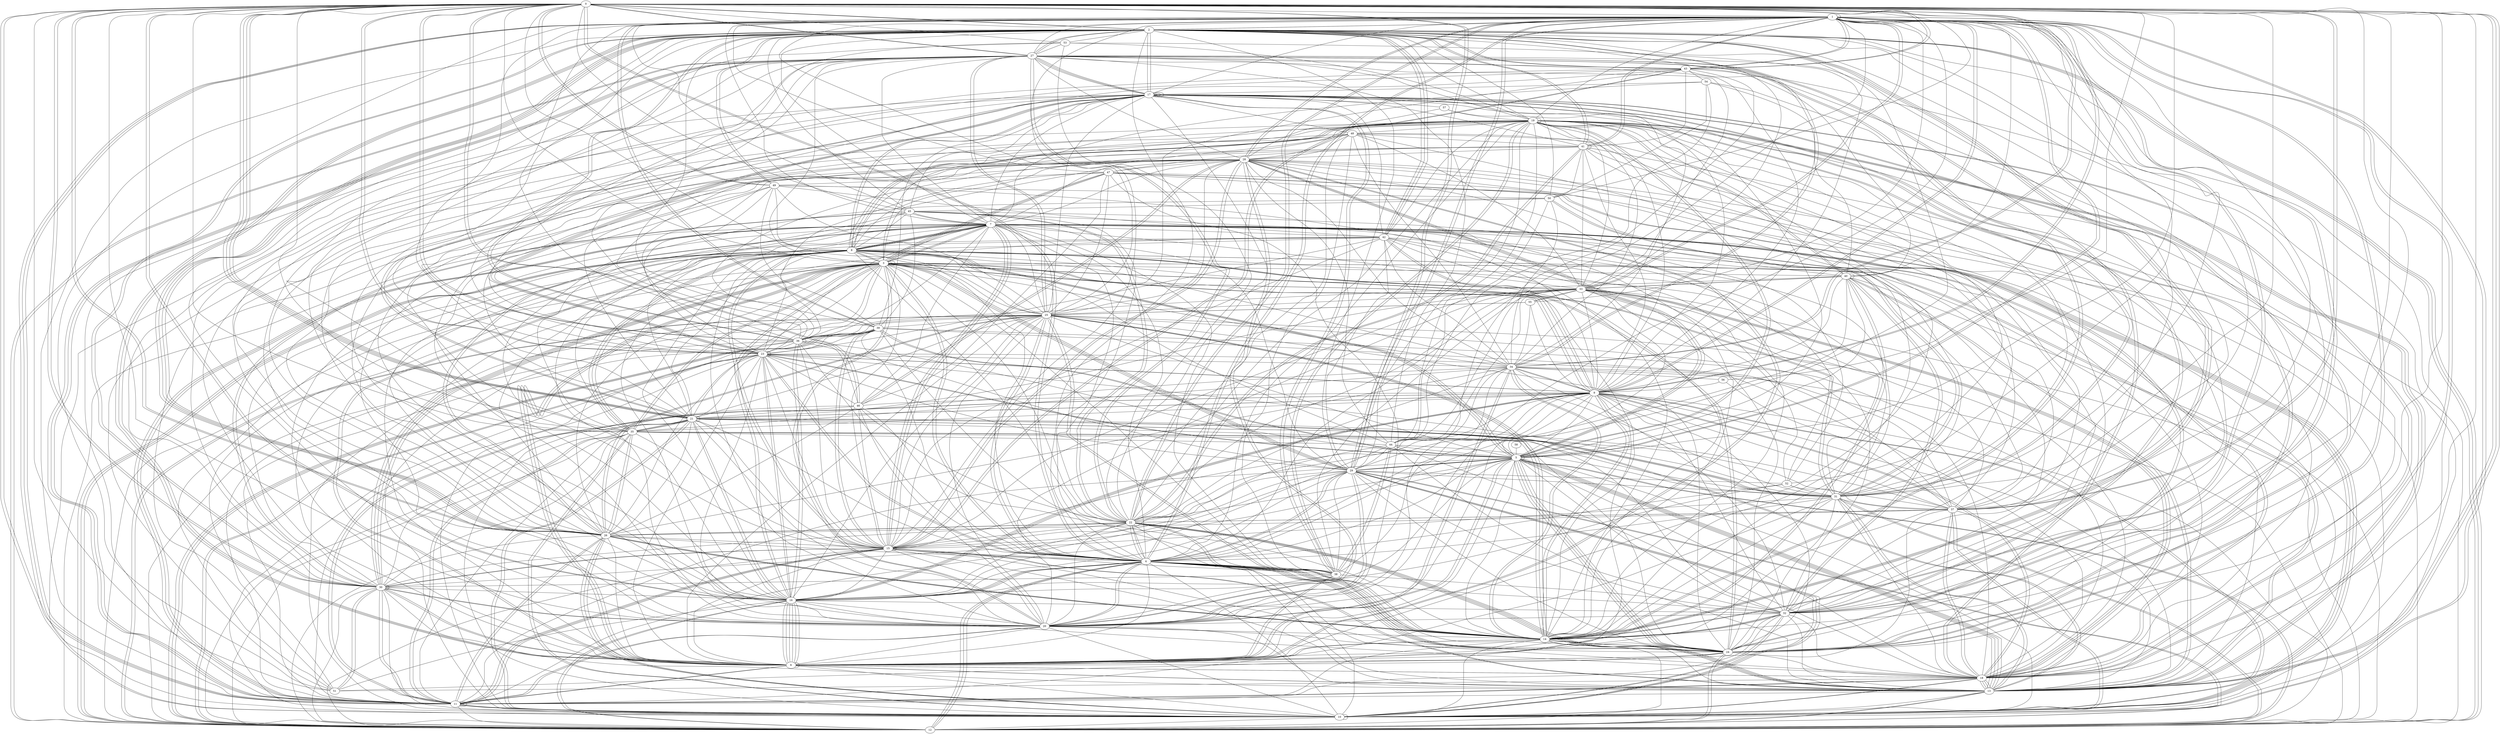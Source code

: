 graph G {
0;
1;
2;
3;
4;
5;
6;
7;
8;
9;
10;
11;
12;
13;
14;
15;
16;
17;
18;
19;
20;
21;
22;
23;
24;
25;
26;
27;
28;
29;
30;
31;
32;
33;
34;
35;
36;
37;
38;
39;
40;
41;
42;
43;
44;
45;
46;
47;
48;
49;
50;
51;
52;
53;
54;
55;
56;
57;
58;
22--29 ;
16--3 ;
11--27 ;
12--27 ;
29--0 ;
2--36 ;
52--31 ;
15--24 ;
9--19 ;
1--24 ;
17--38 ;
5--20 ;
0--25 ;
43--2 ;
3--27 ;
2--45 ;
4--16 ;
19--4 ;
34--9 ;
32--33 ;
11--12 ;
47--32 ;
3--31 ;
18--16 ;
28--5 ;
41--41 ;
27--2 ;
15--33 ;
0--10 ;
42--52 ;
8--21 ;
26--6 ;
44--5 ;
39--12 ;
22--1 ;
23--18 ;
7--22 ;
8--33 ;
20--10 ;
37--2 ;
6--13 ;
53--16 ;
8--28 ;
28--10 ;
5--10 ;
3--35 ;
33--41 ;
1--11 ;
31--7 ;
10--9 ;
20--0 ;
24--19 ;
14--27 ;
28--34 ;
6--30 ;
23--1 ;
56--9 ;
26--2 ;
13--40 ;
3--24 ;
7--15 ;
25--8 ;
6--18 ;
40--28 ;
3--23 ;
4--12 ;
32--17 ;
7--15 ;
22--27 ;
30--22 ;
40--40 ;
26--34 ;
41--22 ;
1--32 ;
21--32 ;
10--7 ;
5--19 ;
39--18 ;
44--27 ;
31--0 ;
9--5 ;
13--11 ;
0--37 ;
46--0 ;
19--2 ;
13--18 ;
8--4 ;
50--44 ;
41--2 ;
33--7 ;
40--6 ;
32--38 ;
10--32 ;
21--35 ;
18--31 ;
42--9 ;
26--35 ;
32--11 ;
32--20 ;
29--4 ;
6--10 ;
1--5 ;
34--6 ;
11--15 ;
22--15 ;
11--11 ;
43--10 ;
16--12 ;
51--30 ;
7--3 ;
1--18 ;
11--30 ;
30--34 ;
26--19 ;
14--48 ;
28--12 ;
38--3 ;
31--4 ;
22--41 ;
32--34 ;
1--41 ;
2--26 ;
15--8 ;
20--30 ;
16--0 ;
12--5 ;
27--17 ;
28--5 ;
34--50 ;
7--14 ;
11--11 ;
21--31 ;
35--11 ;
43--15 ;
23--2 ;
25--15 ;
27--12 ;
5--13 ;
42--17 ;
48--22 ;
37--18 ;
22--13 ;
27--17 ;
3--48 ;
51--3 ;
16--12 ;
12--2 ;
6--16 ;
15--30 ;
50--31 ;
30--11 ;
9--18 ;
34--56 ;
34--14 ;
13--0 ;
7--38 ;
5--23 ;
22--4 ;
2--42 ;
19--7 ;
31--21 ;
2--41 ;
28--16 ;
36--36 ;
26--10 ;
17--17 ;
27--16 ;
3--15 ;
17--21 ;
40--1 ;
40--4 ;
36--5 ;
6--15 ;
31--34 ;
22--45 ;
13--22 ;
46--7 ;
0--26 ;
36--28 ;
5--24 ;
10--37 ;
8--12 ;
7--8 ;
31--24 ;
3--34 ;
47--3 ;
35--31 ;
1--51 ;
4--25 ;
31--50 ;
14--26 ;
3--6 ;
7--36 ;
12--39 ;
32--5 ;
1--7 ;
25--21 ;
28--19 ;
35--12 ;
8--20 ;
36--23 ;
5--29 ;
31--42 ;
2--42 ;
51--30 ;
8--12 ;
47--3 ;
25--39 ;
14--3 ;
5--11 ;
35--3 ;
7--35 ;
31--12 ;
15--13 ;
4--20 ;
53--22 ;
6--9 ;
2--0 ;
5--2 ;
21--10 ;
11--10 ;
31--11 ;
30--15 ;
28--7 ;
21--0 ;
46--10 ;
50--2 ;
4--0 ;
24--17 ;
37--33 ;
49--25 ;
45--35 ;
18--4 ;
33--55 ;
11--21 ;
14--9 ;
9--15 ;
1--5 ;
33--5 ;
13--20 ;
3--3 ;
19--38 ;
46--20 ;
6--23 ;
12--8 ;
27--25 ;
1--28 ;
38--30 ;
1--29 ;
13--30 ;
18--7 ;
6--11 ;
18--1 ;
9--1 ;
4--12 ;
39--12 ;
28--1 ;
3--31 ;
18--13 ;
26--23 ;
11--14 ;
1--11 ;
11--27 ;
11--26 ;
15--20 ;
19--19 ;
7--2 ;
13--19 ;
5--28 ;
31--28 ;
6--14 ;
2--13 ;
19--32 ;
35--44 ;
51--19 ;
26--25 ;
10--36 ;
25--11 ;
45--39 ;
39--5 ;
10--26 ;
11--27 ;
46--36 ;
5--13 ;
29--20 ;
14--31 ;
5--8 ;
28--3 ;
24--32 ;
16--36 ;
6--16 ;
2--14 ;
8--41 ;
34--2 ;
9--16 ;
6--41 ;
18--19 ;
6--8 ;
17--2 ;
37--52 ;
36--0 ;
38--6 ;
0--45 ;
33--2 ;
32--2 ;
22--13 ;
40--32 ;
17--21 ;
18--42 ;
15--4 ;
41--24 ;
24--4 ;
17--1 ;
2--6 ;
37--10 ;
26--22 ;
9--29 ;
33--19 ;
0--4 ;
16--4 ;
21--16 ;
40--9 ;
12--21 ;
3--30 ;
11--23 ;
14--24 ;
13--4 ;
25--47 ;
44--18 ;
16--5 ;
42--29 ;
33--38 ;
49--2 ;
4--52 ;
25--4 ;
51--16 ;
54--17 ;
21--13 ;
13--15 ;
13--29 ;
34--19 ;
14--25 ;
55--25 ;
11--21 ;
26--22 ;
4--22 ;
34--35 ;
7--8 ;
5--17 ;
39--23 ;
29--3 ;
31--44 ;
47--24 ;
38--24 ;
53--27 ;
18--11 ;
20--4 ;
1--31 ;
0--15 ;
23--12 ;
16--43 ;
18--27 ;
50--41 ;
19--22 ;
4--9 ;
34--55 ;
14--26 ;
38--44 ;
0--5 ;
22--33 ;
10--4 ;
21--20 ;
24--9 ;
12--26 ;
8--22 ;
38--39 ;
48--17 ;
2--0 ;
49--20 ;
9--23 ;
40--19 ;
15--38 ;
0--30 ;
29--10 ;
8--7 ;
22--4 ;
33--8 ;
19--14 ;
24--4 ;
21--16 ;
1--33 ;
33--18 ;
24--33 ;
25--12 ;
5--13 ;
22--10 ;
44--33 ;
2--53 ;
57--19 ;
34--6 ;
25--24 ;
30--30 ;
12--31 ;
25--18 ;
8--7 ;
30--3 ;
23--23 ;
26--7 ;
11--18 ;
27--30 ;
1--27 ;
32--14 ;
21--4 ;
4--2 ;
13--31 ;
11--17 ;
29--11 ;
39--1 ;
36--15 ;
0--51 ;
14--45 ;
18--17 ;
18--11 ;
32--40 ;
9--3 ;
14--42 ;
34--22 ;
11--15 ;
1--44 ;
47--1 ;
20--38 ;
22--37 ;
2--36 ;
5--5 ;
1--43 ;
36--0 ;
20--2 ;
37--56 ;
2--39 ;
33--12 ;
23--9 ;
36--16 ;
4--23 ;
0--2 ;
1--11 ;
13--22 ;
10--10 ;
35--37 ;
8--3 ;
4--36 ;
3--6 ;
18--13 ;
13--40 ;
23--0 ;
23--17 ;
3--21 ;
21--21 ;
8--19 ;
19--48 ;
0--27 ;
3--3 ;
4--3 ;
6--20 ;
4--33 ;
27--2 ;
47--36 ;
6--17 ;
27--9 ;
19--13 ;
9--13 ;
28--46 ;
12--29 ;
1--4 ;
1--15 ;
17--17 ;
45--22 ;
29--24 ;
10--7 ;
37--1 ;
19--44 ;
17--41 ;
5--24 ;
46--23 ;
6--42 ;
6--4 ;
28--6 ;
23--12 ;
41--43 ;
26--21 ;
15--44 ;
11--2 ;
8--17 ;
14--24 ;
8--31 ;
33--1 ;
5--4 ;
48--26 ;
11--10 ;
29--16 ;
28--25 ;
5--14 ;
27--25 ;
45--30 ;
47--24 ;
3--25 ;
17--38 ;
6--28 ;
14--25 ;
47--3 ;
30--45 ;
4--24 ;
6--37 ;
10--1 ;
1--32 ;
17--31 ;
18--10 ;
18--28 ;
28--27 ;
11--9 ;
25--16 ;
15--28 ;
29--3 ;
42--26 ;
34--0 ;
26--46 ;
5--8 ;
48--31 ;
9--12 ;
30--8 ;
23--34 ;
32--44 ;
18--13 ;
3--10 ;
16--44 ;
45--8 ;
35--15 ;
3--6 ;
8--3 ;
19--16 ;
2--42 ;
26--37 ;
52--7 ;
1--19 ;
27--22 ;
29--10 ;
8--49 ;
32--14 ;
7--32 ;
55--9 ;
8--19 ;
49--23 ;
4--3 ;
8--17 ;
0--43 ;
56--0 ;
24--35 ;
39--17 ;
9--11 ;
36--19 ;
5--24 ;
16--23 ;
28--46 ;
9--18 ;
15--29 ;
12--34 ;
43--37 ;
4--23 ;
4--14 ;
14--4 ;
21--31 ;
10--12 ;
20--5 ;
5--12 ;
23--17 ;
32--0 ;
13--0 ;
29--12 ;
10--9 ;
40--19 ;
20--45 ;
1--36 ;
24--0 ;
25--43 ;
32--17 ;
22--16 ;
21--23 ;
35--10 ;
37--39 ;
1--1 ;
22--17 ;
3--40 ;
10--26 ;
13--37 ;
25--55 ;
23--16 ;
9--53 ;
14--4 ;
11--7 ;
2--34 ;
26--2 ;
20--27 ;
1--45 ;
17--45 ;
20--14 ;
39--4 ;
24--6 ;
49--0 ;
16--8 ;
37--7 ;
28--47 ;
13--8 ;
9--46 ;
49--2 ;
14--26 ;
31--30 ;
3--7 ;
36--12 ;
35--10 ;
24--1 ;
27--14 ;
22--26 ;
47--20 ;
12--15 ;
44--34 ;
33--18 ;
6--14 ;
23--8 ;
7--29 ;
13--19 ;
8--15 ;
6--2 ;
4--1 ;
28--21 ;
15--21 ;
7--8 ;
9--35 ;
14--46 ;
1--52 ;
23--27 ;
20--25 ;
10--1 ;
22--1 ;
46--15 ;
22--9 ;
35--27 ;
13--0 ;
30--35 ;
52--16 ;
12--4 ;
5--23 ;
29--19 ;
37--22 ;
17--17 ;
23--15 ;
17--25 ;
8--51 ;
7--4 ;
0--14 ;
43--2 ;
16--2 ;
13--21 ;
8--35 ;
5--19 ;
15--43 ;
29--23 ;
11--6 ;
13--47 ;
19--24 ;
49--35 ;
2--14 ;
3--16 ;
9--41 ;
14--1 ;
23--0 ;
0--43 ;
0--26 ;
27--17 ;
51--28 ;
25--6 ;
26--3 ;
3--30 ;
15--42 ;
37--21 ;
9--32 ;
20--33 ;
8--44 ;
48--28 ;
19--42 ;
38--34 ;
4--38 ;
20--28 ;
18--33 ;
0--35 ;
48--33 ;
41--26 ;
9--17 ;
16--20 ;
5--29 ;
40--54 ;
4--45 ;
15--28 ;
9--16 ;
6--18 ;
12--24 ;
21--9 ;
21--43 ;
32--54 ;
34--8 ;
12--3 ;
27--18 ;
25--12 ;
17--2 ;
19--53 ;
37--0 ;
40--33 ;
17--18 ;
27--37 ;
33--9 ;
20--11 ;
20--3 ;
2--1 ;
27--43 ;
51--24 ;
6--38 ;
29--36 ;
0--50 ;
22--14 ;
19--8 ;
9--37 ;
4--29 ;
9--0 ;
15--5 ;
34--18 ;
11--10 ;
3--29 ;
16--6 ;
32--14 ;
36--39 ;
1--2 ;
18--10 ;
10--21 ;
8--14 ;
7--15 ;
42--49 ;
6--40 ;
36--40 ;
5--6 ;
36--3 ;
14--4 ;
2--29 ;
45--7 ;
0--16 ;
15--16 ;
6--19 ;
2--12 ;
11--20 ;
38--48 ;
23--53 ;
9--21 ;
12--30 ;
41--28 ;
18--5 ;
6--6 ;
10--39 ;
26--15 ;
50--16 ;
19--38 ;
14--34 ;
0--46 ;
8--13 ;
8--35 ;
21--0 ;
27--36 ;
55--1 ;
21--7 ;
36--25 ;
42--34 ;
17--7 ;
29--1 ;
11--18 ;
0--49 ;
31--19 ;
9--3 ;
4--24 ;
32--10 ;
57--28 ;
7--6 ;
2--24 ;
6--16 ;
54--50 ;
20--48 ;
1--39 ;
7--45 ;
22--46 ;
49--9 ;
23--31 ;
7--27 ;
32--4 ;
8--33 ;
11--26 ;
43--54 ;
14--1 ;
7--10 ;
3--13 ;
15--15 ;
0--21 ;
47--46 ;
41--12 ;
0--27 ;
24--20 ;
2--30 ;
20--30 ;
49--39 ;
22--3 ;
35--21 ;
18--37 ;
6--8 ;
30--7 ;
24--5 ;
30--43 ;
32--13 ;
39--36 ;
5--13 ;
30--16 ;
7--23 ;
5--22 ;
29--5 ;
0--29 ;
18--51 ;
23--17 ;
17--31 ;
10--30 ;
2--12 ;
52--45 ;
0--1 ;
34--57 ;
34--48 ;
27--19 ;
24--3 ;
0--10 ;
41--1 ;
50--45 ;
18--0 ;
39--15 ;
43--40 ;
28--44 ;
42--8 ;
38--25 ;
26--2 ;
25--10 ;
44--29 ;
14--2 ;
25--26 ;
13--12 ;
21--0 ;
21--33 ;
38--44 ;
3--0 ;
53--0 ;
25--38 ;
20--42 ;
0--34 ;
29--52 ;
4--16 ;
17--57 ;
14--22 ;
2--6 ;
7--25 ;
33--55 ;
26--7 ;
16--6 ;
21--48 ;
7--54 ;
25--33 ;
20--3 ;
48--41 ;
30--6 ;
20--29 ;
13--12 ;
9--1 ;
9--16 ;
5--40 ;
0--30 ;
54--44 ;
47--49 ;
14--12 ;
9--34 ;
11--15 ;
36--11 ;
27--33 ;
16--32 ;
29--38 ;
12--24 ;
26--35 ;
20--1 ;
20--9 ;
28--35 ;
40--12 ;
13--14 ;
12--7 ;
16--6 ;
7--42 ;
10--13 ;
25--1 ;
58--5 ;
15--39 ;
46--21 ;
11--7 ;
3--30 ;
20--28 ;
31--37 ;
15--13 ;
14--10 ;
5--25 ;
20--23 ;
49--50 ;
35--21 ;
10--7 ;
20--43 ;
6--13 ;
18--32 ;
42--9 ;
43--1 ;
32--48 ;
8--5 ;
8--26 ;
47--41 ;
24--17 ;
35--8 ;
0--9 ;
5--39 ;
7--11 ;
26--4 ;
13--31 ;
3--37 ;
28--23 ;
31--29 ;
7--18 ;
17--10 ;
30--2 ;
23--42 ;
37--25 ;
6--24 ;
14--25 ;
9--14 ;
18--24 ;
33--40 ;
22--20 ;
10--29 ;
}

